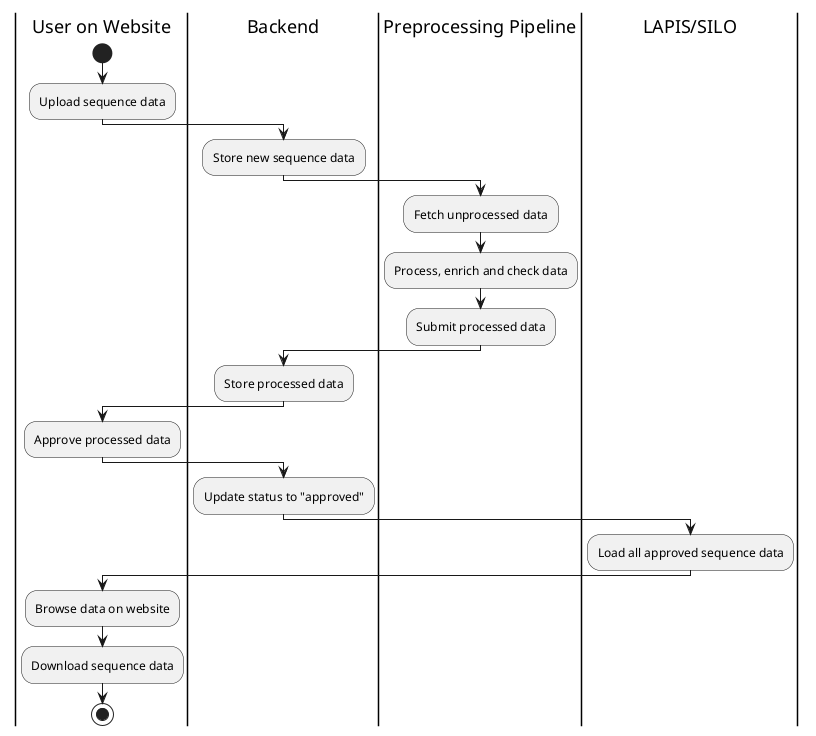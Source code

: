 @startuml

|User on Website|
start
:Upload sequence data;

|Backend|
:Store new sequence data;

|Preprocessing Pipeline|
:Fetch unprocessed data;
:Process, enrich and check data;
:Submit processed data;

|Backend|
:Store processed data;

|User on Website|
:Approve processed data;

|Backend|
:Update status to "approved";

|LAPIS/SILO|
:Load all approved sequence data;

|User on Website|
:Browse data on website;
:Download sequence data;
stop


@enduml

